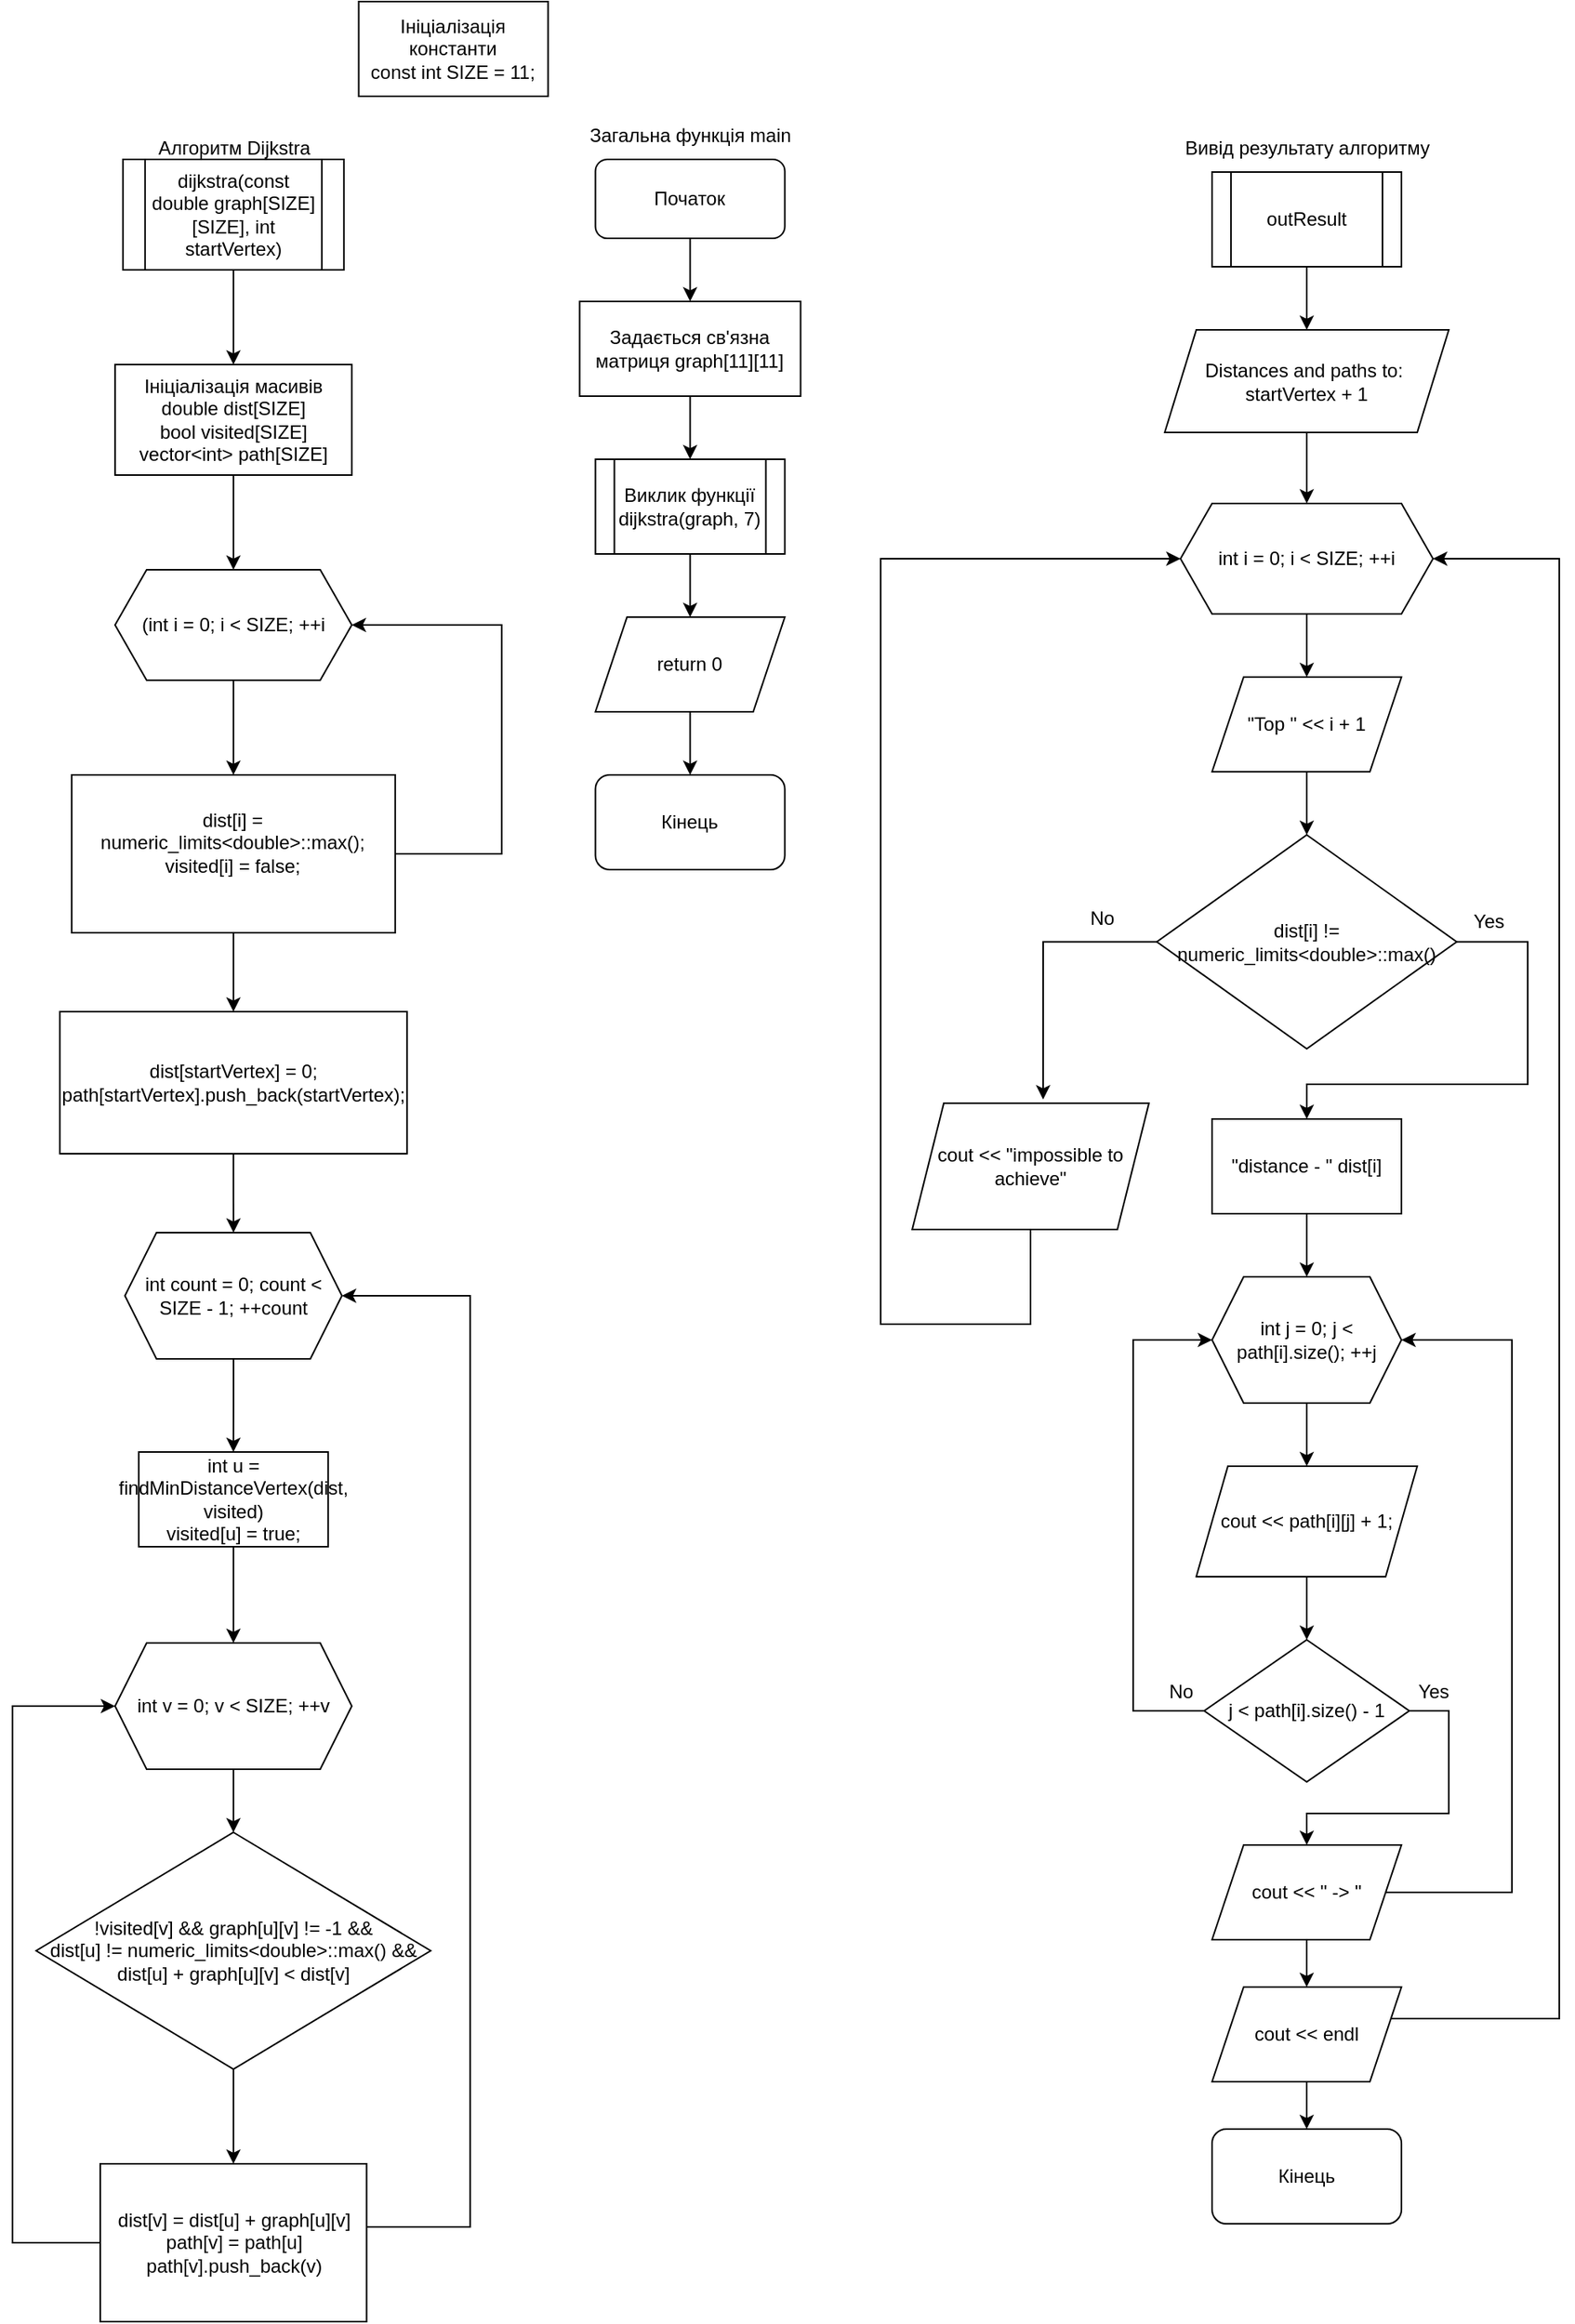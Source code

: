<mxfile version="23.1.5" type="device">
  <diagram id="C5RBs43oDa-KdzZeNtuy" name="Page-1">
    <mxGraphModel dx="1456" dy="734" grid="1" gridSize="10" guides="1" tooltips="1" connect="1" arrows="1" fold="1" page="1" pageScale="1" pageWidth="827" pageHeight="1169" math="0" shadow="0">
      <root>
        <mxCell id="WIyWlLk6GJQsqaUBKTNV-0" />
        <mxCell id="WIyWlLk6GJQsqaUBKTNV-1" parent="WIyWlLk6GJQsqaUBKTNV-0" />
        <mxCell id="wu1FBCgJq7AIk1CME86w-3" value="" style="edgeStyle=orthogonalEdgeStyle;rounded=0;orthogonalLoop=1;jettySize=auto;html=1;" edge="1" parent="WIyWlLk6GJQsqaUBKTNV-1" source="wu1FBCgJq7AIk1CME86w-1" target="wu1FBCgJq7AIk1CME86w-2">
          <mxGeometry relative="1" as="geometry" />
        </mxCell>
        <mxCell id="wu1FBCgJq7AIk1CME86w-1" value="Початок" style="rounded=1;whiteSpace=wrap;html=1;" vertex="1" parent="WIyWlLk6GJQsqaUBKTNV-1">
          <mxGeometry x="469.29" y="110" width="120" height="50" as="geometry" />
        </mxCell>
        <mxCell id="wu1FBCgJq7AIk1CME86w-5" value="" style="edgeStyle=orthogonalEdgeStyle;rounded=0;orthogonalLoop=1;jettySize=auto;html=1;" edge="1" parent="WIyWlLk6GJQsqaUBKTNV-1" source="wu1FBCgJq7AIk1CME86w-2" target="wu1FBCgJq7AIk1CME86w-4">
          <mxGeometry relative="1" as="geometry" />
        </mxCell>
        <mxCell id="wu1FBCgJq7AIk1CME86w-2" value="Задається св&#39;язна матриця graph[11][11]" style="rounded=0;whiteSpace=wrap;html=1;" vertex="1" parent="WIyWlLk6GJQsqaUBKTNV-1">
          <mxGeometry x="459.29" y="200" width="140" height="60" as="geometry" />
        </mxCell>
        <mxCell id="wu1FBCgJq7AIk1CME86w-7" value="" style="edgeStyle=orthogonalEdgeStyle;rounded=0;orthogonalLoop=1;jettySize=auto;html=1;" edge="1" parent="WIyWlLk6GJQsqaUBKTNV-1" source="wu1FBCgJq7AIk1CME86w-4" target="wu1FBCgJq7AIk1CME86w-6">
          <mxGeometry relative="1" as="geometry" />
        </mxCell>
        <mxCell id="wu1FBCgJq7AIk1CME86w-4" value="Виклик функції&lt;br&gt;dijkstra(graph, 7)" style="shape=process;whiteSpace=wrap;html=1;backgroundOutline=1;" vertex="1" parent="WIyWlLk6GJQsqaUBKTNV-1">
          <mxGeometry x="469.29" y="300" width="120" height="60" as="geometry" />
        </mxCell>
        <mxCell id="wu1FBCgJq7AIk1CME86w-9" value="" style="edgeStyle=orthogonalEdgeStyle;rounded=0;orthogonalLoop=1;jettySize=auto;html=1;" edge="1" parent="WIyWlLk6GJQsqaUBKTNV-1" source="wu1FBCgJq7AIk1CME86w-6" target="wu1FBCgJq7AIk1CME86w-8">
          <mxGeometry relative="1" as="geometry" />
        </mxCell>
        <mxCell id="wu1FBCgJq7AIk1CME86w-6" value="return 0" style="shape=parallelogram;perimeter=parallelogramPerimeter;whiteSpace=wrap;html=1;fixedSize=1;" vertex="1" parent="WIyWlLk6GJQsqaUBKTNV-1">
          <mxGeometry x="469.29" y="400" width="120" height="60" as="geometry" />
        </mxCell>
        <mxCell id="wu1FBCgJq7AIk1CME86w-8" value="Кінець" style="rounded=1;whiteSpace=wrap;html=1;" vertex="1" parent="WIyWlLk6GJQsqaUBKTNV-1">
          <mxGeometry x="469.29" y="500" width="120" height="60" as="geometry" />
        </mxCell>
        <mxCell id="wu1FBCgJq7AIk1CME86w-13" value="" style="edgeStyle=orthogonalEdgeStyle;rounded=0;orthogonalLoop=1;jettySize=auto;html=1;" edge="1" parent="WIyWlLk6GJQsqaUBKTNV-1" source="wu1FBCgJq7AIk1CME86w-10" target="wu1FBCgJq7AIk1CME86w-12">
          <mxGeometry relative="1" as="geometry" />
        </mxCell>
        <mxCell id="wu1FBCgJq7AIk1CME86w-10" value="dijkstra(const double graph[SIZE][SIZE], int startVertex)" style="shape=process;whiteSpace=wrap;html=1;backgroundOutline=1;" vertex="1" parent="WIyWlLk6GJQsqaUBKTNV-1">
          <mxGeometry x="169.91" y="110" width="140" height="70" as="geometry" />
        </mxCell>
        <mxCell id="wu1FBCgJq7AIk1CME86w-11" value="Алгоритм Dijkstra" style="text;html=1;align=center;verticalAlign=middle;resizable=0;points=[];autosize=1;strokeColor=none;fillColor=none;" vertex="1" parent="WIyWlLk6GJQsqaUBKTNV-1">
          <mxGeometry x="179.91" y="88" width="120" height="30" as="geometry" />
        </mxCell>
        <mxCell id="wu1FBCgJq7AIk1CME86w-16" value="" style="edgeStyle=orthogonalEdgeStyle;rounded=0;orthogonalLoop=1;jettySize=auto;html=1;" edge="1" parent="WIyWlLk6GJQsqaUBKTNV-1" source="wu1FBCgJq7AIk1CME86w-12" target="wu1FBCgJq7AIk1CME86w-15">
          <mxGeometry relative="1" as="geometry" />
        </mxCell>
        <mxCell id="wu1FBCgJq7AIk1CME86w-12" value="Ініціалізація масивів&lt;br&gt;double dist[SIZE]&lt;br&gt;bool visited[SIZE]&lt;br&gt;vector&amp;lt;int&amp;gt; path[SIZE]" style="rounded=0;whiteSpace=wrap;html=1;" vertex="1" parent="WIyWlLk6GJQsqaUBKTNV-1">
          <mxGeometry x="164.91" y="240" width="150" height="70" as="geometry" />
        </mxCell>
        <mxCell id="wu1FBCgJq7AIk1CME86w-14" value="Ініціалізація константи&lt;br&gt;const int SIZE = 11;" style="whiteSpace=wrap;html=1;" vertex="1" parent="WIyWlLk6GJQsqaUBKTNV-1">
          <mxGeometry x="319.29" y="10" width="120" height="60" as="geometry" />
        </mxCell>
        <mxCell id="wu1FBCgJq7AIk1CME86w-19" value="" style="edgeStyle=orthogonalEdgeStyle;rounded=0;orthogonalLoop=1;jettySize=auto;html=1;" edge="1" parent="WIyWlLk6GJQsqaUBKTNV-1" source="wu1FBCgJq7AIk1CME86w-15" target="wu1FBCgJq7AIk1CME86w-18">
          <mxGeometry relative="1" as="geometry" />
        </mxCell>
        <mxCell id="wu1FBCgJq7AIk1CME86w-15" value="(int i = 0; i &amp;lt; SIZE; ++i" style="shape=hexagon;perimeter=hexagonPerimeter2;whiteSpace=wrap;html=1;fixedSize=1;" vertex="1" parent="WIyWlLk6GJQsqaUBKTNV-1">
          <mxGeometry x="164.91" y="370" width="150" height="70" as="geometry" />
        </mxCell>
        <mxCell id="wu1FBCgJq7AIk1CME86w-41" style="edgeStyle=orthogonalEdgeStyle;rounded=0;orthogonalLoop=1;jettySize=auto;html=1;entryX=1;entryY=0.5;entryDx=0;entryDy=0;" edge="1" parent="WIyWlLk6GJQsqaUBKTNV-1" source="wu1FBCgJq7AIk1CME86w-18" target="wu1FBCgJq7AIk1CME86w-15">
          <mxGeometry relative="1" as="geometry">
            <Array as="points">
              <mxPoint x="409.91" y="550" />
              <mxPoint x="409.91" y="405" />
            </Array>
          </mxGeometry>
        </mxCell>
        <mxCell id="wu1FBCgJq7AIk1CME86w-42" value="" style="edgeStyle=orthogonalEdgeStyle;rounded=0;orthogonalLoop=1;jettySize=auto;html=1;" edge="1" parent="WIyWlLk6GJQsqaUBKTNV-1" source="wu1FBCgJq7AIk1CME86w-18" target="wu1FBCgJq7AIk1CME86w-23">
          <mxGeometry relative="1" as="geometry" />
        </mxCell>
        <mxCell id="wu1FBCgJq7AIk1CME86w-18" value="dist[i] = numeric_limits&amp;lt;double&amp;gt;::max();&lt;br&gt;visited[i] = false;&lt;br&gt;&lt;div&gt;&lt;br&gt;&lt;/div&gt;" style="rounded=0;whiteSpace=wrap;html=1;" vertex="1" parent="WIyWlLk6GJQsqaUBKTNV-1">
          <mxGeometry x="137.41" y="500" width="205" height="100" as="geometry" />
        </mxCell>
        <mxCell id="wu1FBCgJq7AIk1CME86w-43" value="" style="edgeStyle=orthogonalEdgeStyle;rounded=0;orthogonalLoop=1;jettySize=auto;html=1;" edge="1" parent="WIyWlLk6GJQsqaUBKTNV-1" source="wu1FBCgJq7AIk1CME86w-23" target="wu1FBCgJq7AIk1CME86w-27">
          <mxGeometry relative="1" as="geometry" />
        </mxCell>
        <mxCell id="wu1FBCgJq7AIk1CME86w-23" value="dist[startVertex] = 0;&lt;br&gt;path[startVertex].push_back(startVertex);" style="rounded=0;whiteSpace=wrap;html=1;" vertex="1" parent="WIyWlLk6GJQsqaUBKTNV-1">
          <mxGeometry x="129.91" y="650" width="220" height="90" as="geometry" />
        </mxCell>
        <mxCell id="wu1FBCgJq7AIk1CME86w-30" value="" style="edgeStyle=orthogonalEdgeStyle;rounded=0;orthogonalLoop=1;jettySize=auto;html=1;" edge="1" parent="WIyWlLk6GJQsqaUBKTNV-1" source="wu1FBCgJq7AIk1CME86w-27" target="wu1FBCgJq7AIk1CME86w-29">
          <mxGeometry relative="1" as="geometry" />
        </mxCell>
        <mxCell id="wu1FBCgJq7AIk1CME86w-27" value="int count = 0; count &amp;lt; SIZE - 1; ++count" style="shape=hexagon;perimeter=hexagonPerimeter2;whiteSpace=wrap;html=1;fixedSize=1;" vertex="1" parent="WIyWlLk6GJQsqaUBKTNV-1">
          <mxGeometry x="171.16" y="790" width="137.5" height="80" as="geometry" />
        </mxCell>
        <mxCell id="wu1FBCgJq7AIk1CME86w-38" value="" style="edgeStyle=orthogonalEdgeStyle;rounded=0;orthogonalLoop=1;jettySize=auto;html=1;" edge="1" parent="WIyWlLk6GJQsqaUBKTNV-1" source="wu1FBCgJq7AIk1CME86w-29" target="wu1FBCgJq7AIk1CME86w-32">
          <mxGeometry relative="1" as="geometry" />
        </mxCell>
        <mxCell id="wu1FBCgJq7AIk1CME86w-29" value="int u = findMinDistanceVertex(dist, visited)&lt;br&gt;visited[u] = true;" style="rounded=0;whiteSpace=wrap;html=1;" vertex="1" parent="WIyWlLk6GJQsqaUBKTNV-1">
          <mxGeometry x="179.91" y="929" width="120" height="60" as="geometry" />
        </mxCell>
        <mxCell id="wu1FBCgJq7AIk1CME86w-37" value="" style="edgeStyle=orthogonalEdgeStyle;rounded=0;orthogonalLoop=1;jettySize=auto;html=1;" edge="1" parent="WIyWlLk6GJQsqaUBKTNV-1" source="wu1FBCgJq7AIk1CME86w-32" target="wu1FBCgJq7AIk1CME86w-35">
          <mxGeometry relative="1" as="geometry" />
        </mxCell>
        <mxCell id="wu1FBCgJq7AIk1CME86w-32" value="int v = 0; v &amp;lt; SIZE; ++v" style="shape=hexagon;perimeter=hexagonPerimeter2;whiteSpace=wrap;html=1;fixedSize=1;" vertex="1" parent="WIyWlLk6GJQsqaUBKTNV-1">
          <mxGeometry x="164.91" y="1050" width="150" height="80" as="geometry" />
        </mxCell>
        <mxCell id="wu1FBCgJq7AIk1CME86w-48" value="" style="edgeStyle=orthogonalEdgeStyle;rounded=0;orthogonalLoop=1;jettySize=auto;html=1;" edge="1" parent="WIyWlLk6GJQsqaUBKTNV-1" source="wu1FBCgJq7AIk1CME86w-35" target="wu1FBCgJq7AIk1CME86w-39">
          <mxGeometry relative="1" as="geometry" />
        </mxCell>
        <mxCell id="wu1FBCgJq7AIk1CME86w-35" value="!visited[v] &amp;amp;&amp;amp; graph[u][v] != -1 &amp;amp;&amp;amp;&lt;br&gt;dist[u] != numeric_limits&amp;lt;double&amp;gt;::max() &amp;amp;&amp;amp; dist[u] + graph[u][v] &amp;lt; dist[v]" style="rhombus;whiteSpace=wrap;html=1;" vertex="1" parent="WIyWlLk6GJQsqaUBKTNV-1">
          <mxGeometry x="114.91" y="1170" width="250" height="150" as="geometry" />
        </mxCell>
        <mxCell id="wu1FBCgJq7AIk1CME86w-46" style="edgeStyle=orthogonalEdgeStyle;rounded=0;orthogonalLoop=1;jettySize=auto;html=1;entryX=0;entryY=0.5;entryDx=0;entryDy=0;" edge="1" parent="WIyWlLk6GJQsqaUBKTNV-1" source="wu1FBCgJq7AIk1CME86w-39" target="wu1FBCgJq7AIk1CME86w-32">
          <mxGeometry relative="1" as="geometry">
            <Array as="points">
              <mxPoint x="99.91" y="1430" />
              <mxPoint x="99.91" y="1090" />
            </Array>
          </mxGeometry>
        </mxCell>
        <mxCell id="wu1FBCgJq7AIk1CME86w-47" style="edgeStyle=orthogonalEdgeStyle;rounded=0;orthogonalLoop=1;jettySize=auto;html=1;entryX=1;entryY=0.5;entryDx=0;entryDy=0;" edge="1" parent="WIyWlLk6GJQsqaUBKTNV-1" source="wu1FBCgJq7AIk1CME86w-39" target="wu1FBCgJq7AIk1CME86w-27">
          <mxGeometry relative="1" as="geometry">
            <Array as="points">
              <mxPoint x="389.91" y="1420" />
              <mxPoint x="389.91" y="830" />
            </Array>
          </mxGeometry>
        </mxCell>
        <mxCell id="wu1FBCgJq7AIk1CME86w-39" value="dist[v] = dist[u] + graph[u][v]&lt;br&gt;path[v] = path[u]&lt;br&gt;path[v].push_back(v)" style="rounded=0;whiteSpace=wrap;html=1;" vertex="1" parent="WIyWlLk6GJQsqaUBKTNV-1">
          <mxGeometry x="155.54" y="1380" width="168.75" height="100" as="geometry" />
        </mxCell>
        <mxCell id="wu1FBCgJq7AIk1CME86w-52" value="" style="edgeStyle=orthogonalEdgeStyle;rounded=0;orthogonalLoop=1;jettySize=auto;html=1;" edge="1" parent="WIyWlLk6GJQsqaUBKTNV-1" source="wu1FBCgJq7AIk1CME86w-50" target="wu1FBCgJq7AIk1CME86w-51">
          <mxGeometry relative="1" as="geometry" />
        </mxCell>
        <mxCell id="wu1FBCgJq7AIk1CME86w-50" value="outResult" style="shape=process;whiteSpace=wrap;html=1;backgroundOutline=1;" vertex="1" parent="WIyWlLk6GJQsqaUBKTNV-1">
          <mxGeometry x="860.03" y="118" width="120" height="60" as="geometry" />
        </mxCell>
        <mxCell id="wu1FBCgJq7AIk1CME86w-55" value="" style="edgeStyle=orthogonalEdgeStyle;rounded=0;orthogonalLoop=1;jettySize=auto;html=1;" edge="1" parent="WIyWlLk6GJQsqaUBKTNV-1" source="wu1FBCgJq7AIk1CME86w-51" target="wu1FBCgJq7AIk1CME86w-54">
          <mxGeometry relative="1" as="geometry" />
        </mxCell>
        <mxCell id="wu1FBCgJq7AIk1CME86w-51" value="Distances and paths to:&amp;nbsp;&lt;br&gt;startVertex + 1" style="shape=parallelogram;perimeter=parallelogramPerimeter;whiteSpace=wrap;html=1;fixedSize=1;" vertex="1" parent="WIyWlLk6GJQsqaUBKTNV-1">
          <mxGeometry x="830.03" y="218" width="180" height="65" as="geometry" />
        </mxCell>
        <mxCell id="wu1FBCgJq7AIk1CME86w-57" value="" style="edgeStyle=orthogonalEdgeStyle;rounded=0;orthogonalLoop=1;jettySize=auto;html=1;" edge="1" parent="WIyWlLk6GJQsqaUBKTNV-1" source="wu1FBCgJq7AIk1CME86w-54" target="wu1FBCgJq7AIk1CME86w-56">
          <mxGeometry relative="1" as="geometry" />
        </mxCell>
        <mxCell id="wu1FBCgJq7AIk1CME86w-54" value="int i = 0; i &amp;lt; SIZE; ++i" style="shape=hexagon;perimeter=hexagonPerimeter2;whiteSpace=wrap;html=1;fixedSize=1;" vertex="1" parent="WIyWlLk6GJQsqaUBKTNV-1">
          <mxGeometry x="840.03" y="328" width="160" height="70" as="geometry" />
        </mxCell>
        <mxCell id="wu1FBCgJq7AIk1CME86w-59" value="" style="edgeStyle=orthogonalEdgeStyle;rounded=0;orthogonalLoop=1;jettySize=auto;html=1;" edge="1" parent="WIyWlLk6GJQsqaUBKTNV-1" source="wu1FBCgJq7AIk1CME86w-56" target="wu1FBCgJq7AIk1CME86w-58">
          <mxGeometry relative="1" as="geometry" />
        </mxCell>
        <mxCell id="wu1FBCgJq7AIk1CME86w-56" value="&quot;Top &quot; &amp;lt;&amp;lt; i + 1" style="shape=parallelogram;perimeter=parallelogramPerimeter;whiteSpace=wrap;html=1;fixedSize=1;" vertex="1" parent="WIyWlLk6GJQsqaUBKTNV-1">
          <mxGeometry x="860.03" y="438" width="120" height="60" as="geometry" />
        </mxCell>
        <mxCell id="wu1FBCgJq7AIk1CME86w-61" value="" style="edgeStyle=orthogonalEdgeStyle;rounded=0;orthogonalLoop=1;jettySize=auto;html=1;" edge="1" parent="WIyWlLk6GJQsqaUBKTNV-1" source="wu1FBCgJq7AIk1CME86w-58" target="wu1FBCgJq7AIk1CME86w-60">
          <mxGeometry relative="1" as="geometry">
            <Array as="points">
              <mxPoint x="1060.03" y="606" />
              <mxPoint x="1060.03" y="696" />
              <mxPoint x="920.03" y="696" />
            </Array>
          </mxGeometry>
        </mxCell>
        <mxCell id="wu1FBCgJq7AIk1CME86w-58" value="dist[i] != numeric_limits&amp;lt;double&amp;gt;::max()" style="rhombus;whiteSpace=wrap;html=1;" vertex="1" parent="WIyWlLk6GJQsqaUBKTNV-1">
          <mxGeometry x="825.03" y="538" width="190" height="135.5" as="geometry" />
        </mxCell>
        <mxCell id="wu1FBCgJq7AIk1CME86w-64" value="" style="edgeStyle=orthogonalEdgeStyle;rounded=0;orthogonalLoop=1;jettySize=auto;html=1;" edge="1" parent="WIyWlLk6GJQsqaUBKTNV-1" source="wu1FBCgJq7AIk1CME86w-60" target="wu1FBCgJq7AIk1CME86w-63">
          <mxGeometry relative="1" as="geometry" />
        </mxCell>
        <mxCell id="wu1FBCgJq7AIk1CME86w-60" value="&quot;distance - &quot;&amp;nbsp;dist[i]" style="rounded=0;whiteSpace=wrap;html=1;" vertex="1" parent="WIyWlLk6GJQsqaUBKTNV-1">
          <mxGeometry x="860.03" y="718" width="120" height="60" as="geometry" />
        </mxCell>
        <mxCell id="wu1FBCgJq7AIk1CME86w-66" value="" style="edgeStyle=orthogonalEdgeStyle;rounded=0;orthogonalLoop=1;jettySize=auto;html=1;" edge="1" parent="WIyWlLk6GJQsqaUBKTNV-1" source="wu1FBCgJq7AIk1CME86w-63" target="wu1FBCgJq7AIk1CME86w-65">
          <mxGeometry relative="1" as="geometry" />
        </mxCell>
        <mxCell id="wu1FBCgJq7AIk1CME86w-63" value="int j = 0; j &amp;lt; path[i].size(); ++j" style="shape=hexagon;perimeter=hexagonPerimeter2;whiteSpace=wrap;html=1;fixedSize=1;" vertex="1" parent="WIyWlLk6GJQsqaUBKTNV-1">
          <mxGeometry x="860.03" y="818" width="120" height="80" as="geometry" />
        </mxCell>
        <mxCell id="wu1FBCgJq7AIk1CME86w-68" value="" style="edgeStyle=orthogonalEdgeStyle;rounded=0;orthogonalLoop=1;jettySize=auto;html=1;" edge="1" parent="WIyWlLk6GJQsqaUBKTNV-1" source="wu1FBCgJq7AIk1CME86w-65" target="wu1FBCgJq7AIk1CME86w-67">
          <mxGeometry relative="1" as="geometry" />
        </mxCell>
        <mxCell id="wu1FBCgJq7AIk1CME86w-65" value="cout &amp;lt;&amp;lt; path[i][j] + 1;" style="shape=parallelogram;perimeter=parallelogramPerimeter;whiteSpace=wrap;html=1;fixedSize=1;" vertex="1" parent="WIyWlLk6GJQsqaUBKTNV-1">
          <mxGeometry x="850.03" y="938" width="140" height="70" as="geometry" />
        </mxCell>
        <mxCell id="wu1FBCgJq7AIk1CME86w-78" style="edgeStyle=orthogonalEdgeStyle;rounded=0;orthogonalLoop=1;jettySize=auto;html=1;entryX=0.5;entryY=0;entryDx=0;entryDy=0;" edge="1" parent="WIyWlLk6GJQsqaUBKTNV-1" source="wu1FBCgJq7AIk1CME86w-67" target="wu1FBCgJq7AIk1CME86w-70">
          <mxGeometry relative="1" as="geometry">
            <Array as="points">
              <mxPoint x="1010.03" y="1093" />
              <mxPoint x="1010.03" y="1158" />
              <mxPoint x="920.03" y="1158" />
            </Array>
          </mxGeometry>
        </mxCell>
        <mxCell id="wu1FBCgJq7AIk1CME86w-80" style="edgeStyle=orthogonalEdgeStyle;rounded=0;orthogonalLoop=1;jettySize=auto;html=1;exitX=0;exitY=0.5;exitDx=0;exitDy=0;entryX=0;entryY=0.5;entryDx=0;entryDy=0;" edge="1" parent="WIyWlLk6GJQsqaUBKTNV-1" source="wu1FBCgJq7AIk1CME86w-67" target="wu1FBCgJq7AIk1CME86w-63">
          <mxGeometry relative="1" as="geometry">
            <Array as="points">
              <mxPoint x="810.03" y="1093" />
              <mxPoint x="810.03" y="858" />
            </Array>
          </mxGeometry>
        </mxCell>
        <mxCell id="wu1FBCgJq7AIk1CME86w-67" value="j &amp;lt; path[i].size() - 1" style="rhombus;whiteSpace=wrap;html=1;" vertex="1" parent="WIyWlLk6GJQsqaUBKTNV-1">
          <mxGeometry x="855.03" y="1048" width="130" height="90" as="geometry" />
        </mxCell>
        <mxCell id="wu1FBCgJq7AIk1CME86w-77" style="edgeStyle=orthogonalEdgeStyle;rounded=0;orthogonalLoop=1;jettySize=auto;html=1;entryX=1;entryY=0.5;entryDx=0;entryDy=0;" edge="1" parent="WIyWlLk6GJQsqaUBKTNV-1" source="wu1FBCgJq7AIk1CME86w-70" target="wu1FBCgJq7AIk1CME86w-63">
          <mxGeometry relative="1" as="geometry">
            <Array as="points">
              <mxPoint x="1050.03" y="1208" />
              <mxPoint x="1050.03" y="858" />
            </Array>
          </mxGeometry>
        </mxCell>
        <mxCell id="wu1FBCgJq7AIk1CME86w-83" value="" style="edgeStyle=orthogonalEdgeStyle;rounded=0;orthogonalLoop=1;jettySize=auto;html=1;" edge="1" parent="WIyWlLk6GJQsqaUBKTNV-1" source="wu1FBCgJq7AIk1CME86w-70" target="wu1FBCgJq7AIk1CME86w-82">
          <mxGeometry relative="1" as="geometry" />
        </mxCell>
        <mxCell id="wu1FBCgJq7AIk1CME86w-70" value="cout &amp;lt;&amp;lt; &quot; -&amp;gt; &quot;" style="shape=parallelogram;perimeter=parallelogramPerimeter;whiteSpace=wrap;html=1;fixedSize=1;" vertex="1" parent="WIyWlLk6GJQsqaUBKTNV-1">
          <mxGeometry x="860.03" y="1178" width="120" height="60" as="geometry" />
        </mxCell>
        <mxCell id="wu1FBCgJq7AIk1CME86w-84" style="edgeStyle=orthogonalEdgeStyle;rounded=0;orthogonalLoop=1;jettySize=auto;html=1;entryX=0;entryY=0.5;entryDx=0;entryDy=0;" edge="1" parent="WIyWlLk6GJQsqaUBKTNV-1" source="wu1FBCgJq7AIk1CME86w-73" target="wu1FBCgJq7AIk1CME86w-54">
          <mxGeometry relative="1" as="geometry">
            <Array as="points">
              <mxPoint x="745.03" y="848" />
              <mxPoint x="650.03" y="848" />
              <mxPoint x="650.03" y="363" />
            </Array>
          </mxGeometry>
        </mxCell>
        <mxCell id="wu1FBCgJq7AIk1CME86w-73" value="cout &amp;lt;&amp;lt; &quot;impossible to achieve&quot;" style="shape=parallelogram;perimeter=parallelogramPerimeter;whiteSpace=wrap;html=1;fixedSize=1;" vertex="1" parent="WIyWlLk6GJQsqaUBKTNV-1">
          <mxGeometry x="670.03" y="708" width="150" height="80" as="geometry" />
        </mxCell>
        <mxCell id="wu1FBCgJq7AIk1CME86w-74" style="edgeStyle=orthogonalEdgeStyle;rounded=0;orthogonalLoop=1;jettySize=auto;html=1;entryX=0.553;entryY=-0.03;entryDx=0;entryDy=0;entryPerimeter=0;" edge="1" parent="WIyWlLk6GJQsqaUBKTNV-1" source="wu1FBCgJq7AIk1CME86w-58" target="wu1FBCgJq7AIk1CME86w-73">
          <mxGeometry relative="1" as="geometry" />
        </mxCell>
        <mxCell id="wu1FBCgJq7AIk1CME86w-75" value="Yes" style="text;html=1;align=center;verticalAlign=middle;resizable=0;points=[];autosize=1;strokeColor=none;fillColor=none;" vertex="1" parent="WIyWlLk6GJQsqaUBKTNV-1">
          <mxGeometry x="1015.03" y="578" width="40" height="30" as="geometry" />
        </mxCell>
        <mxCell id="wu1FBCgJq7AIk1CME86w-76" value="No" style="text;html=1;align=center;verticalAlign=middle;resizable=0;points=[];autosize=1;strokeColor=none;fillColor=none;" vertex="1" parent="WIyWlLk6GJQsqaUBKTNV-1">
          <mxGeometry x="770.03" y="576" width="40" height="30" as="geometry" />
        </mxCell>
        <mxCell id="wu1FBCgJq7AIk1CME86w-79" value="Yes" style="text;html=1;align=center;verticalAlign=middle;resizable=0;points=[];autosize=1;strokeColor=none;fillColor=none;" vertex="1" parent="WIyWlLk6GJQsqaUBKTNV-1">
          <mxGeometry x="980.03" y="1066" width="40" height="30" as="geometry" />
        </mxCell>
        <mxCell id="wu1FBCgJq7AIk1CME86w-81" value="No" style="text;html=1;align=center;verticalAlign=middle;resizable=0;points=[];autosize=1;strokeColor=none;fillColor=none;" vertex="1" parent="WIyWlLk6GJQsqaUBKTNV-1">
          <mxGeometry x="820.03" y="1066" width="40" height="30" as="geometry" />
        </mxCell>
        <mxCell id="wu1FBCgJq7AIk1CME86w-85" style="edgeStyle=orthogonalEdgeStyle;rounded=0;orthogonalLoop=1;jettySize=auto;html=1;entryX=1;entryY=0.5;entryDx=0;entryDy=0;" edge="1" parent="WIyWlLk6GJQsqaUBKTNV-1" source="wu1FBCgJq7AIk1CME86w-82" target="wu1FBCgJq7AIk1CME86w-54">
          <mxGeometry relative="1" as="geometry">
            <Array as="points">
              <mxPoint x="1080.03" y="1288" />
              <mxPoint x="1080.03" y="363" />
            </Array>
          </mxGeometry>
        </mxCell>
        <mxCell id="wu1FBCgJq7AIk1CME86w-87" value="" style="edgeStyle=orthogonalEdgeStyle;rounded=0;orthogonalLoop=1;jettySize=auto;html=1;" edge="1" parent="WIyWlLk6GJQsqaUBKTNV-1" source="wu1FBCgJq7AIk1CME86w-82" target="wu1FBCgJq7AIk1CME86w-86">
          <mxGeometry relative="1" as="geometry" />
        </mxCell>
        <mxCell id="wu1FBCgJq7AIk1CME86w-82" value="cout &amp;lt;&amp;lt; endl" style="shape=parallelogram;perimeter=parallelogramPerimeter;whiteSpace=wrap;html=1;fixedSize=1;" vertex="1" parent="WIyWlLk6GJQsqaUBKTNV-1">
          <mxGeometry x="860.03" y="1268" width="120" height="60" as="geometry" />
        </mxCell>
        <mxCell id="wu1FBCgJq7AIk1CME86w-86" value="Кінець" style="rounded=1;whiteSpace=wrap;html=1;" vertex="1" parent="WIyWlLk6GJQsqaUBKTNV-1">
          <mxGeometry x="860.03" y="1358" width="120" height="60" as="geometry" />
        </mxCell>
        <mxCell id="wu1FBCgJq7AIk1CME86w-88" value="Вивід результату алгоритму" style="text;html=1;align=center;verticalAlign=middle;resizable=0;points=[];autosize=1;strokeColor=none;fillColor=none;" vertex="1" parent="WIyWlLk6GJQsqaUBKTNV-1">
          <mxGeometry x="830.03" y="88" width="180" height="30" as="geometry" />
        </mxCell>
        <mxCell id="wu1FBCgJq7AIk1CME86w-89" value="Загальна функція main" style="text;html=1;align=center;verticalAlign=middle;resizable=0;points=[];autosize=1;strokeColor=none;fillColor=none;" vertex="1" parent="WIyWlLk6GJQsqaUBKTNV-1">
          <mxGeometry x="454.29" y="80" width="150" height="30" as="geometry" />
        </mxCell>
      </root>
    </mxGraphModel>
  </diagram>
</mxfile>
